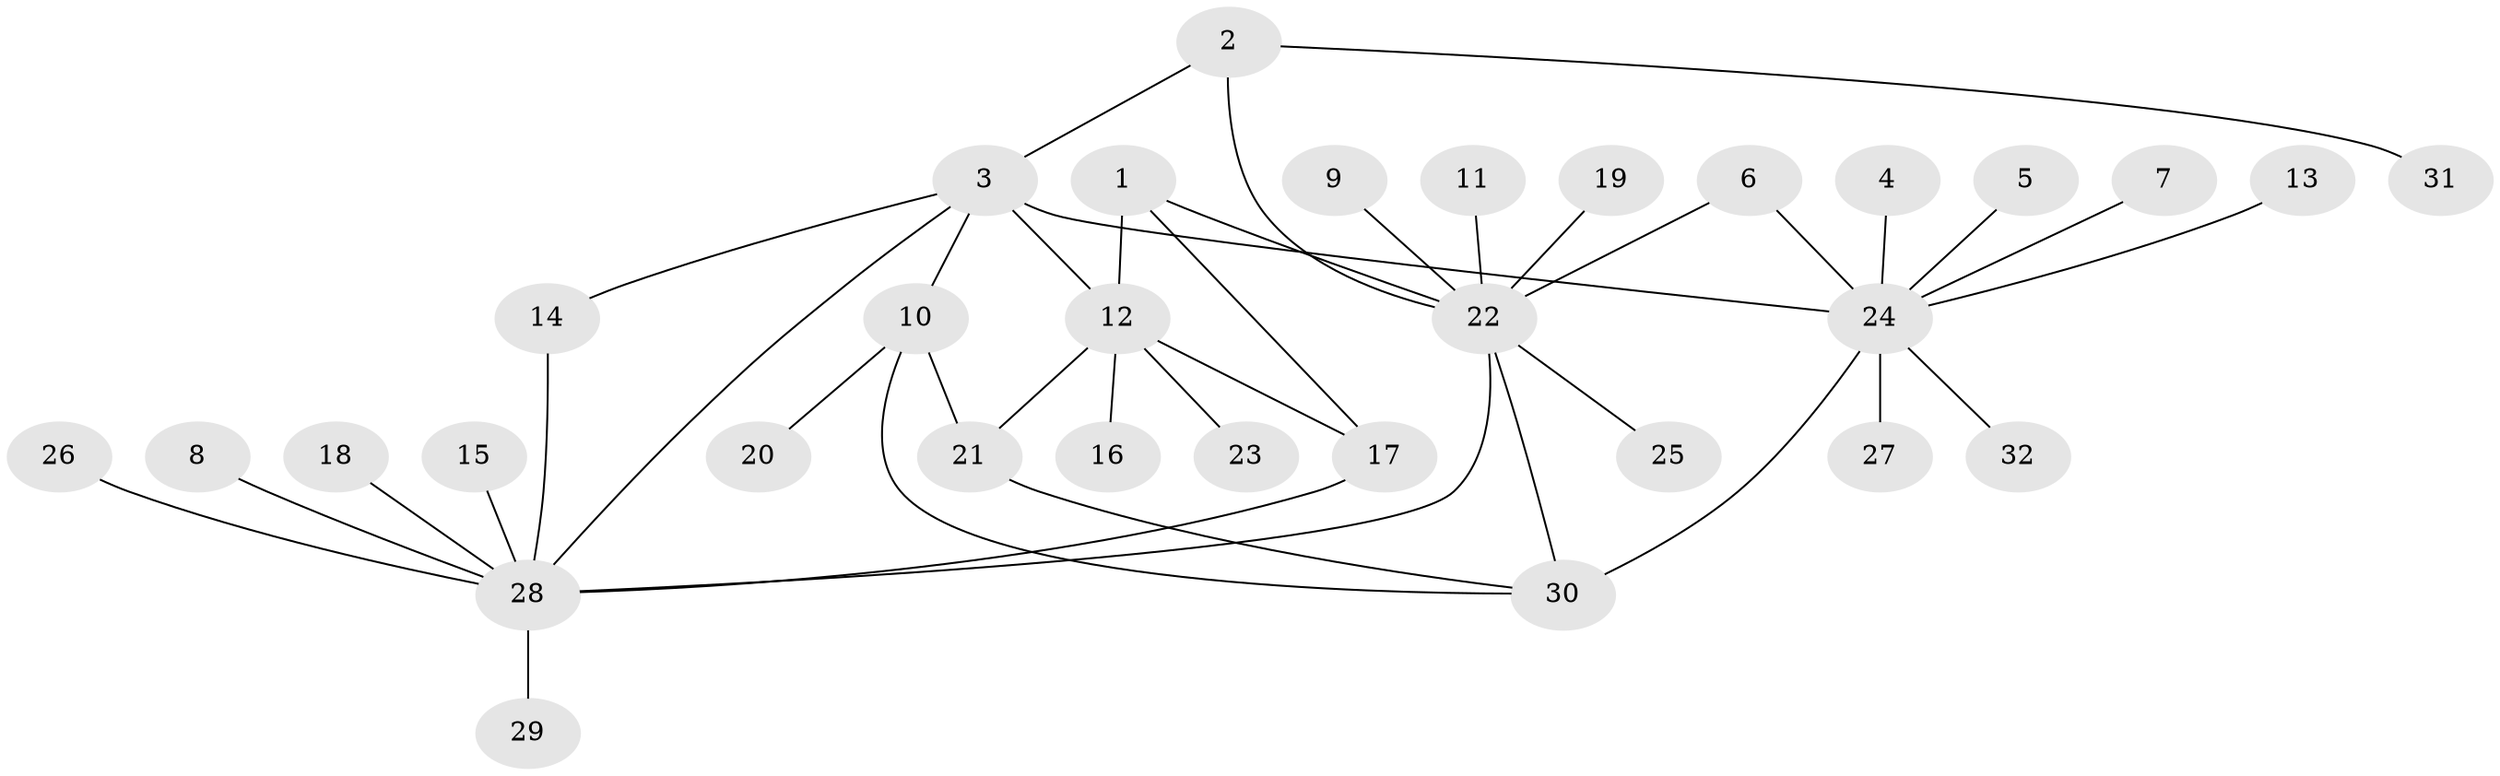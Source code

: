 // original degree distribution, {5: 0.047619047619047616, 3: 0.07936507936507936, 8: 0.015873015873015872, 6: 0.031746031746031744, 2: 0.1111111111111111, 4: 0.047619047619047616, 12: 0.031746031746031744, 11: 0.015873015873015872, 1: 0.6190476190476191}
// Generated by graph-tools (version 1.1) at 2025/02/03/09/25 03:02:52]
// undirected, 32 vertices, 41 edges
graph export_dot {
graph [start="1"]
  node [color=gray90,style=filled];
  1;
  2;
  3;
  4;
  5;
  6;
  7;
  8;
  9;
  10;
  11;
  12;
  13;
  14;
  15;
  16;
  17;
  18;
  19;
  20;
  21;
  22;
  23;
  24;
  25;
  26;
  27;
  28;
  29;
  30;
  31;
  32;
  1 -- 12 [weight=1.0];
  1 -- 17 [weight=1.0];
  1 -- 22 [weight=1.0];
  2 -- 3 [weight=1.0];
  2 -- 22 [weight=2.0];
  2 -- 31 [weight=1.0];
  3 -- 10 [weight=1.0];
  3 -- 12 [weight=1.0];
  3 -- 14 [weight=1.0];
  3 -- 24 [weight=2.0];
  3 -- 28 [weight=1.0];
  4 -- 24 [weight=1.0];
  5 -- 24 [weight=1.0];
  6 -- 22 [weight=1.0];
  6 -- 24 [weight=1.0];
  7 -- 24 [weight=1.0];
  8 -- 28 [weight=1.0];
  9 -- 22 [weight=1.0];
  10 -- 20 [weight=1.0];
  10 -- 21 [weight=1.0];
  10 -- 30 [weight=1.0];
  11 -- 22 [weight=1.0];
  12 -- 16 [weight=1.0];
  12 -- 17 [weight=1.0];
  12 -- 21 [weight=1.0];
  12 -- 23 [weight=1.0];
  13 -- 24 [weight=1.0];
  14 -- 28 [weight=1.0];
  15 -- 28 [weight=1.0];
  17 -- 28 [weight=1.0];
  18 -- 28 [weight=1.0];
  19 -- 22 [weight=1.0];
  21 -- 30 [weight=1.0];
  22 -- 25 [weight=1.0];
  22 -- 28 [weight=1.0];
  22 -- 30 [weight=1.0];
  24 -- 27 [weight=1.0];
  24 -- 30 [weight=2.0];
  24 -- 32 [weight=1.0];
  26 -- 28 [weight=1.0];
  28 -- 29 [weight=1.0];
}
